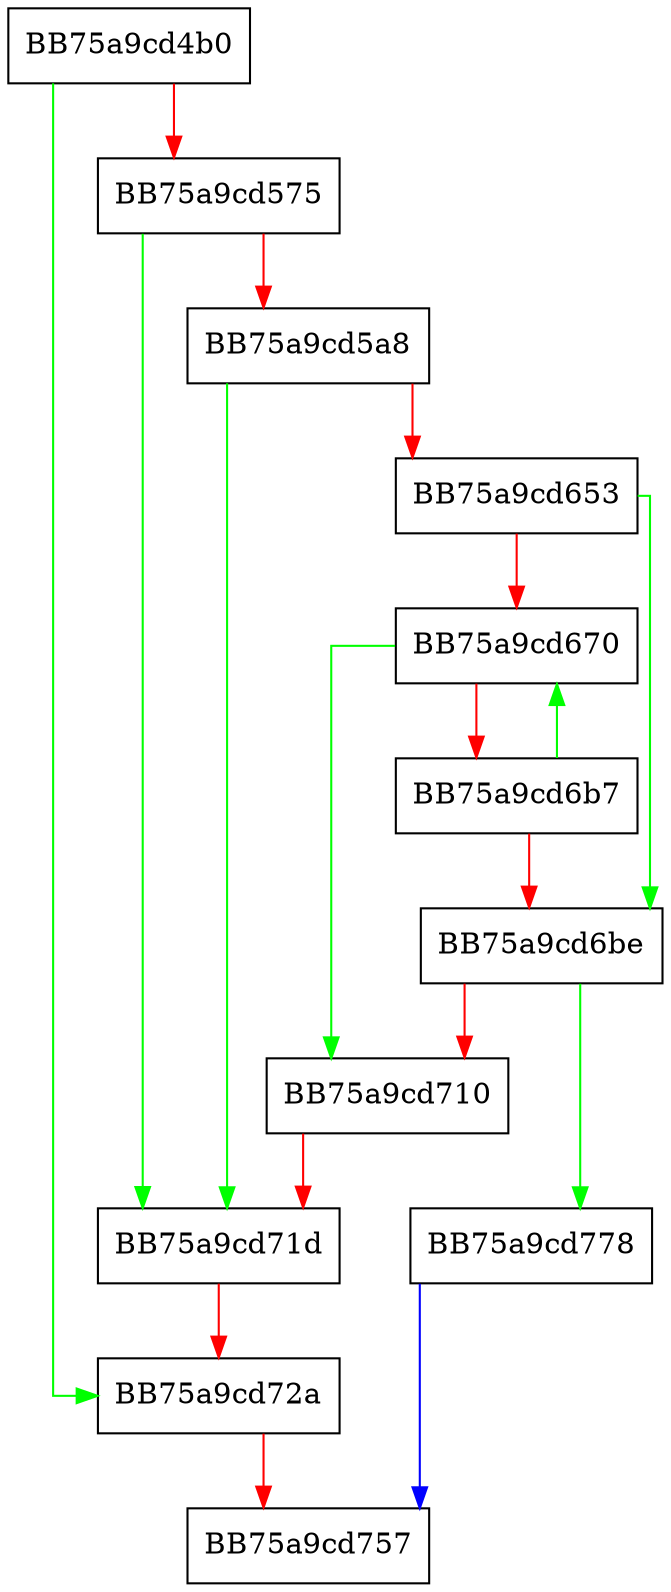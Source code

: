 digraph _database_import_dll_history {
  node [shape="box"];
  graph [splines=ortho];
  BB75a9cd4b0 -> BB75a9cd72a [color="green"];
  BB75a9cd4b0 -> BB75a9cd575 [color="red"];
  BB75a9cd575 -> BB75a9cd71d [color="green"];
  BB75a9cd575 -> BB75a9cd5a8 [color="red"];
  BB75a9cd5a8 -> BB75a9cd71d [color="green"];
  BB75a9cd5a8 -> BB75a9cd653 [color="red"];
  BB75a9cd653 -> BB75a9cd6be [color="green"];
  BB75a9cd653 -> BB75a9cd670 [color="red"];
  BB75a9cd670 -> BB75a9cd710 [color="green"];
  BB75a9cd670 -> BB75a9cd6b7 [color="red"];
  BB75a9cd6b7 -> BB75a9cd670 [color="green"];
  BB75a9cd6b7 -> BB75a9cd6be [color="red"];
  BB75a9cd6be -> BB75a9cd778 [color="green"];
  BB75a9cd6be -> BB75a9cd710 [color="red"];
  BB75a9cd710 -> BB75a9cd71d [color="red"];
  BB75a9cd71d -> BB75a9cd72a [color="red"];
  BB75a9cd72a -> BB75a9cd757 [color="red"];
  BB75a9cd778 -> BB75a9cd757 [color="blue"];
}
